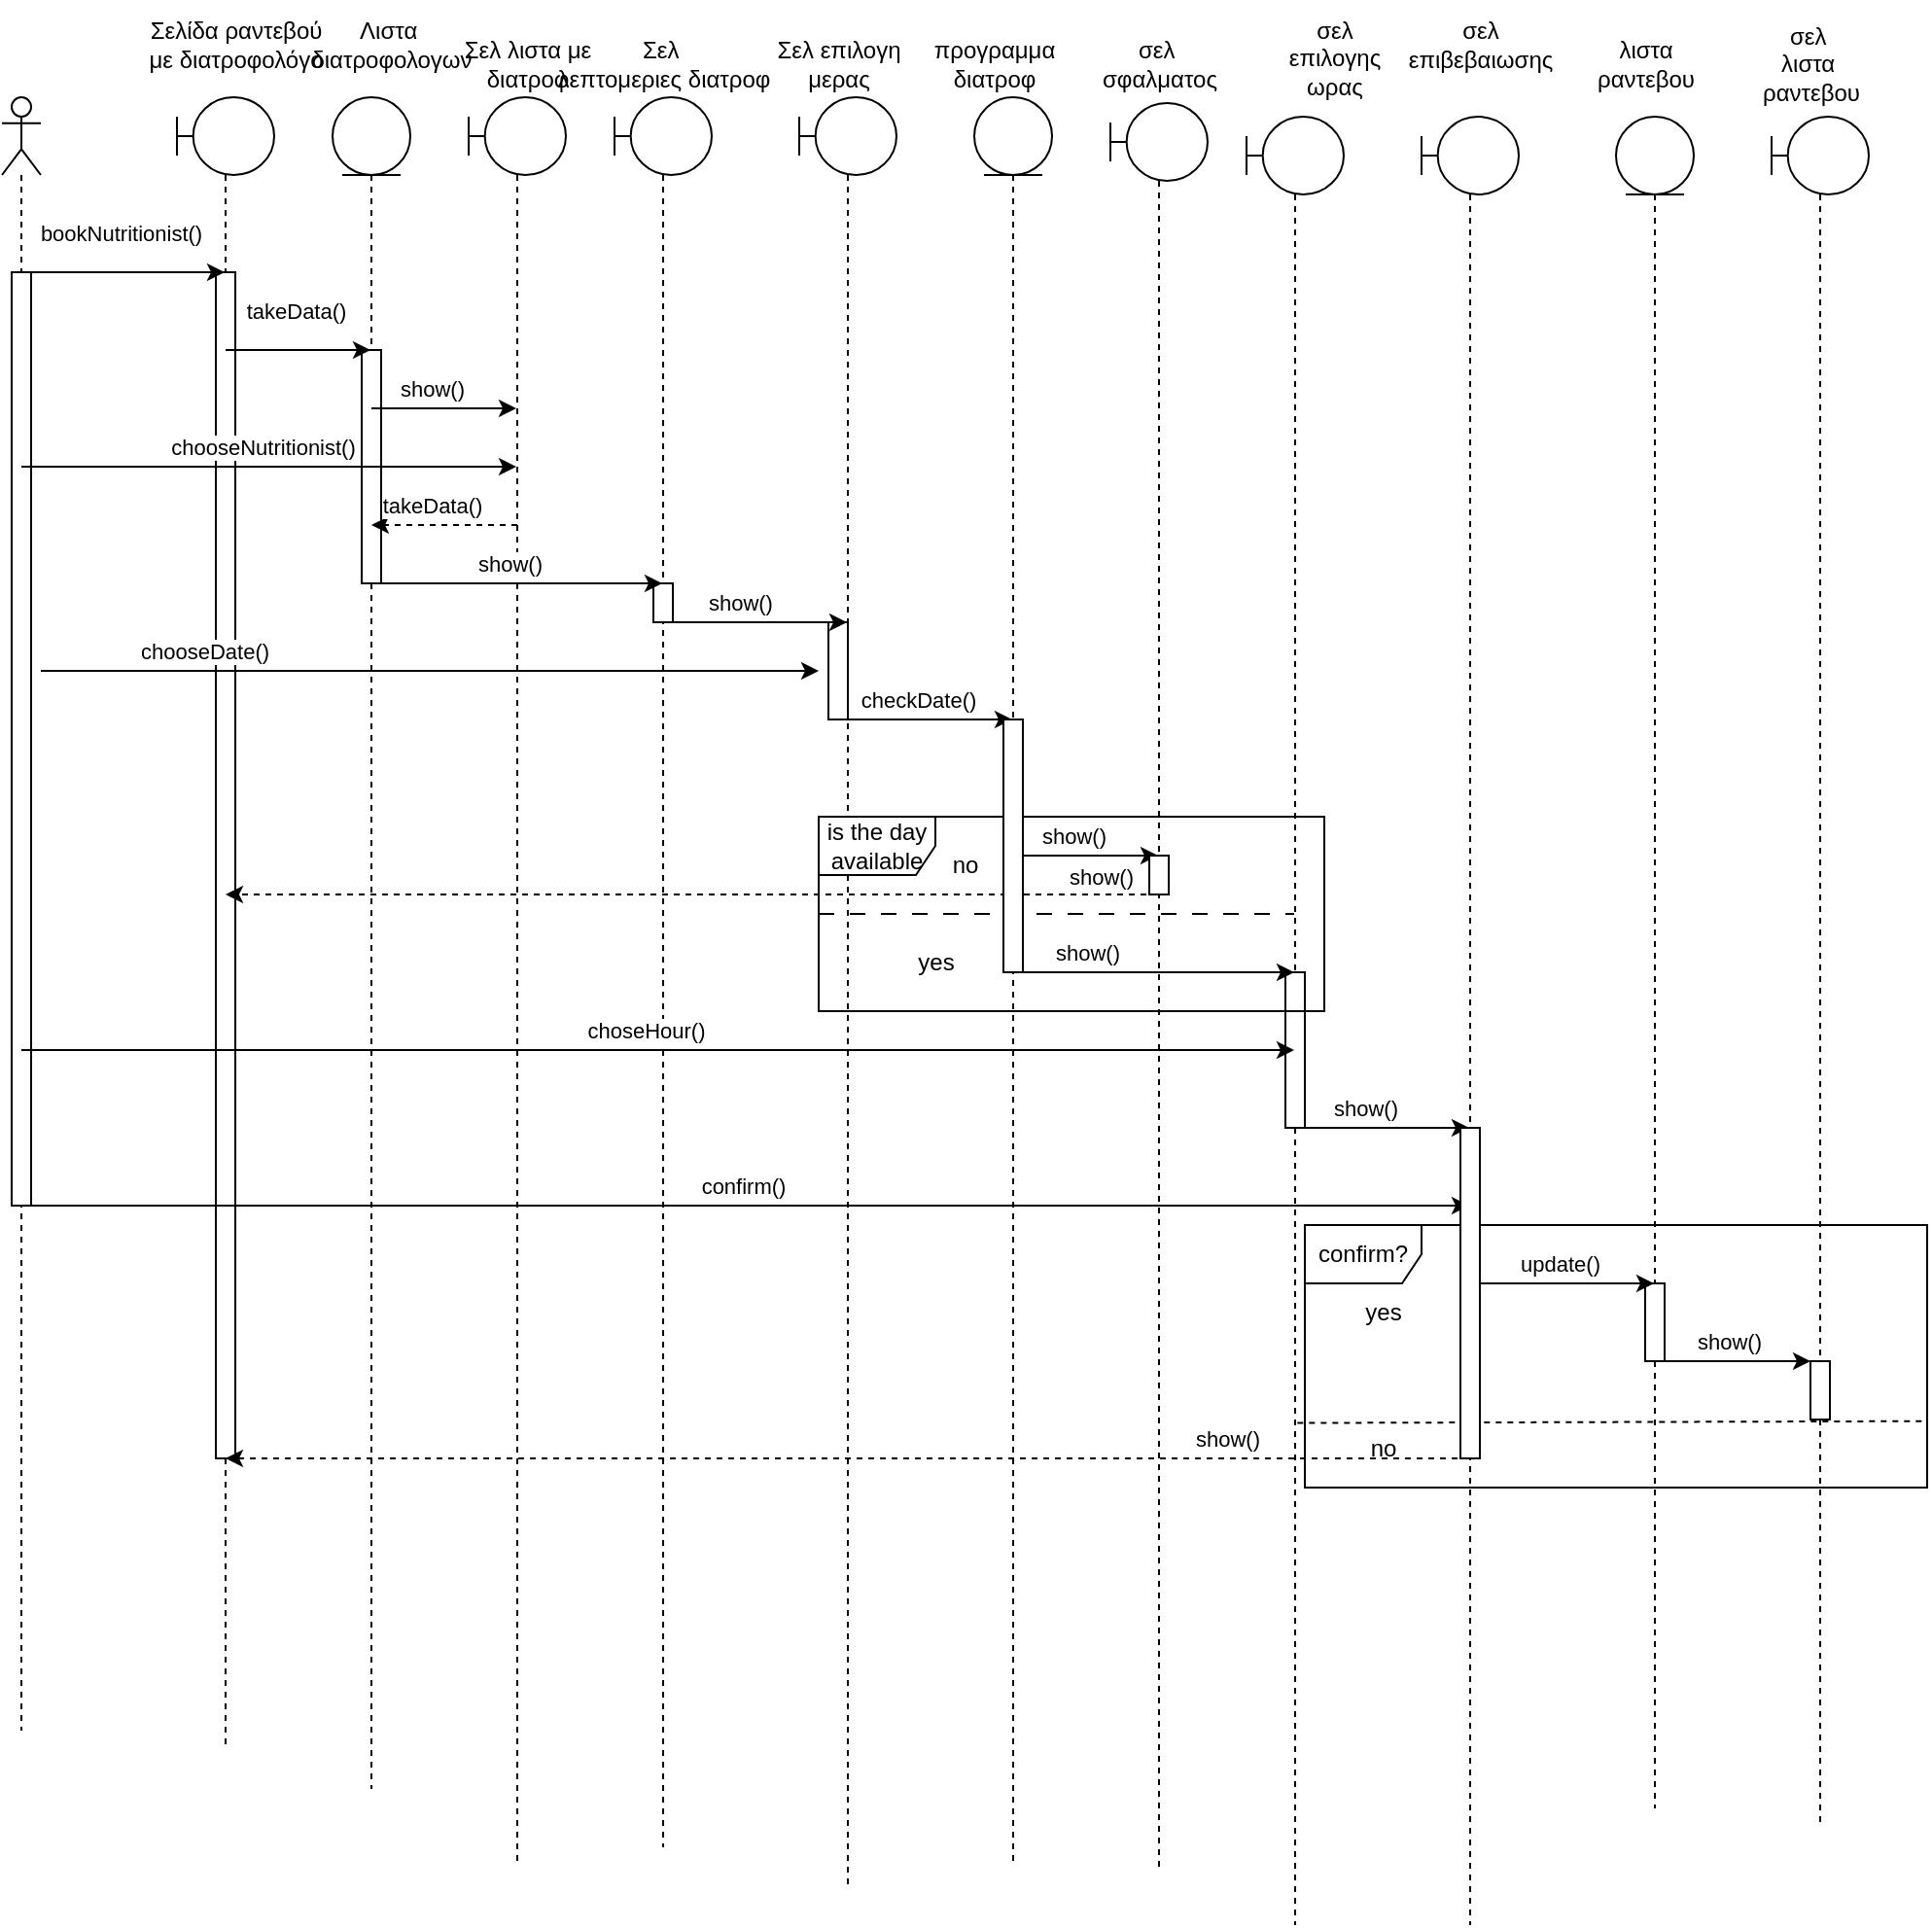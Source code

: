 <mxfile version="21.2.9" type="device">
  <diagram name="Σελίδα-1" id="E-_WtiwZx5cQUKk03LLP">
    <mxGraphModel dx="453" dy="453" grid="1" gridSize="10" guides="1" tooltips="1" connect="1" arrows="1" fold="1" page="1" pageScale="1" pageWidth="1169" pageHeight="1654" math="0" shadow="0">
      <root>
        <mxCell id="0" />
        <mxCell id="1" parent="0" />
        <mxCell id="sFwdMUUMSRQ0KmY-GtLs-32" value="" style="shape=umlLifeline;perimeter=lifelinePerimeter;whiteSpace=wrap;html=1;container=1;dropTarget=0;collapsible=0;recursiveResize=0;outlineConnect=0;portConstraint=eastwest;newEdgeStyle={&quot;edgeStyle&quot;:&quot;elbowEdgeStyle&quot;,&quot;elbow&quot;:&quot;vertical&quot;,&quot;curved&quot;:0,&quot;rounded&quot;:0};participant=umlBoundary;" parent="1" vertex="1">
          <mxGeometry x="190" y="70" width="50" height="850" as="geometry" />
        </mxCell>
        <mxCell id="sFwdMUUMSRQ0KmY-GtLs-108" value="" style="html=1;points=[];perimeter=orthogonalPerimeter;outlineConnect=0;targetShapes=umlLifeline;portConstraint=eastwest;newEdgeStyle={&quot;edgeStyle&quot;:&quot;elbowEdgeStyle&quot;,&quot;elbow&quot;:&quot;vertical&quot;,&quot;curved&quot;:0,&quot;rounded&quot;:0};" parent="sFwdMUUMSRQ0KmY-GtLs-32" vertex="1">
          <mxGeometry x="20" y="90" width="10" height="610" as="geometry" />
        </mxCell>
        <mxCell id="sFwdMUUMSRQ0KmY-GtLs-33" value="" style="shape=umlLifeline;perimeter=lifelinePerimeter;whiteSpace=wrap;html=1;container=1;dropTarget=0;collapsible=0;recursiveResize=0;outlineConnect=0;portConstraint=eastwest;newEdgeStyle={&quot;edgeStyle&quot;:&quot;elbowEdgeStyle&quot;,&quot;elbow&quot;:&quot;vertical&quot;,&quot;curved&quot;:0,&quot;rounded&quot;:0};participant=umlBoundary;" parent="1" vertex="1">
          <mxGeometry x="740" y="80" width="50" height="930" as="geometry" />
        </mxCell>
        <mxCell id="sFwdMUUMSRQ0KmY-GtLs-114" value="" style="html=1;points=[];perimeter=orthogonalPerimeter;outlineConnect=0;targetShapes=umlLifeline;portConstraint=eastwest;newEdgeStyle={&quot;edgeStyle&quot;:&quot;elbowEdgeStyle&quot;,&quot;elbow&quot;:&quot;vertical&quot;,&quot;curved&quot;:0,&quot;rounded&quot;:0};" parent="sFwdMUUMSRQ0KmY-GtLs-33" vertex="1">
          <mxGeometry x="20" y="440" width="10" height="80" as="geometry" />
        </mxCell>
        <mxCell id="sFwdMUUMSRQ0KmY-GtLs-34" value="" style="shape=umlLifeline;perimeter=lifelinePerimeter;whiteSpace=wrap;html=1;container=1;dropTarget=0;collapsible=0;recursiveResize=0;outlineConnect=0;portConstraint=eastwest;newEdgeStyle={&quot;edgeStyle&quot;:&quot;elbowEdgeStyle&quot;,&quot;elbow&quot;:&quot;vertical&quot;,&quot;curved&quot;:0,&quot;rounded&quot;:0};participant=umlBoundary;size=40;" parent="1" vertex="1">
          <mxGeometry x="340" y="70" width="50" height="910" as="geometry" />
        </mxCell>
        <mxCell id="sFwdMUUMSRQ0KmY-GtLs-35" value="" style="shape=umlLifeline;perimeter=lifelinePerimeter;whiteSpace=wrap;html=1;container=1;dropTarget=0;collapsible=0;recursiveResize=0;outlineConnect=0;portConstraint=eastwest;newEdgeStyle={&quot;edgeStyle&quot;:&quot;elbowEdgeStyle&quot;,&quot;elbow&quot;:&quot;vertical&quot;,&quot;curved&quot;:0,&quot;rounded&quot;:0};participant=umlBoundary;" parent="1" vertex="1">
          <mxGeometry x="830" y="80" width="50" height="930" as="geometry" />
        </mxCell>
        <mxCell id="sFwdMUUMSRQ0KmY-GtLs-36" value="" style="shape=umlLifeline;perimeter=lifelinePerimeter;whiteSpace=wrap;html=1;container=1;dropTarget=0;collapsible=0;recursiveResize=0;outlineConnect=0;portConstraint=eastwest;newEdgeStyle={&quot;edgeStyle&quot;:&quot;elbowEdgeStyle&quot;,&quot;elbow&quot;:&quot;vertical&quot;,&quot;curved&quot;:0,&quot;rounded&quot;:0};participant=umlBoundary;" parent="1" vertex="1">
          <mxGeometry x="510" y="70" width="50" height="920" as="geometry" />
        </mxCell>
        <mxCell id="sFwdMUUMSRQ0KmY-GtLs-111" value="" style="html=1;points=[];perimeter=orthogonalPerimeter;outlineConnect=0;targetShapes=umlLifeline;portConstraint=eastwest;newEdgeStyle={&quot;edgeStyle&quot;:&quot;elbowEdgeStyle&quot;,&quot;elbow&quot;:&quot;vertical&quot;,&quot;curved&quot;:0,&quot;rounded&quot;:0};" parent="sFwdMUUMSRQ0KmY-GtLs-36" vertex="1">
          <mxGeometry x="15" y="270" width="10" height="50" as="geometry" />
        </mxCell>
        <mxCell id="sFwdMUUMSRQ0KmY-GtLs-37" value="" style="shape=umlLifeline;perimeter=lifelinePerimeter;whiteSpace=wrap;html=1;container=1;dropTarget=0;collapsible=0;recursiveResize=0;outlineConnect=0;portConstraint=eastwest;newEdgeStyle={&quot;edgeStyle&quot;:&quot;elbowEdgeStyle&quot;,&quot;elbow&quot;:&quot;vertical&quot;,&quot;curved&quot;:0,&quot;rounded&quot;:0};participant=umlBoundary;" parent="1" vertex="1">
          <mxGeometry x="415" y="70" width="50" height="900" as="geometry" />
        </mxCell>
        <mxCell id="sFwdMUUMSRQ0KmY-GtLs-110" value="" style="html=1;points=[];perimeter=orthogonalPerimeter;outlineConnect=0;targetShapes=umlLifeline;portConstraint=eastwest;newEdgeStyle={&quot;edgeStyle&quot;:&quot;elbowEdgeStyle&quot;,&quot;elbow&quot;:&quot;vertical&quot;,&quot;curved&quot;:0,&quot;rounded&quot;:0};" parent="sFwdMUUMSRQ0KmY-GtLs-37" vertex="1">
          <mxGeometry x="20" y="250" width="10" height="20" as="geometry" />
        </mxCell>
        <mxCell id="sFwdMUUMSRQ0KmY-GtLs-38" value="" style="shape=umlLifeline;perimeter=lifelinePerimeter;whiteSpace=wrap;html=1;container=1;dropTarget=0;collapsible=0;recursiveResize=0;outlineConnect=0;portConstraint=eastwest;newEdgeStyle={&quot;edgeStyle&quot;:&quot;elbowEdgeStyle&quot;,&quot;elbow&quot;:&quot;vertical&quot;,&quot;curved&quot;:0,&quot;rounded&quot;:0};participant=umlBoundary;" parent="1" vertex="1">
          <mxGeometry x="670" y="73" width="50" height="907" as="geometry" />
        </mxCell>
        <mxCell id="sFwdMUUMSRQ0KmY-GtLs-41" value="" style="shape=umlLifeline;perimeter=lifelinePerimeter;whiteSpace=wrap;html=1;container=1;dropTarget=0;collapsible=0;recursiveResize=0;outlineConnect=0;portConstraint=eastwest;newEdgeStyle={&quot;edgeStyle&quot;:&quot;elbowEdgeStyle&quot;,&quot;elbow&quot;:&quot;vertical&quot;,&quot;curved&quot;:0,&quot;rounded&quot;:0};participant=umlBoundary;" parent="1" vertex="1">
          <mxGeometry x="1010" y="80" width="50" height="880" as="geometry" />
        </mxCell>
        <mxCell id="sFwdMUUMSRQ0KmY-GtLs-42" value="" style="shape=umlLifeline;perimeter=lifelinePerimeter;whiteSpace=wrap;html=1;container=1;dropTarget=0;collapsible=0;recursiveResize=0;outlineConnect=0;portConstraint=eastwest;newEdgeStyle={&quot;edgeStyle&quot;:&quot;elbowEdgeStyle&quot;,&quot;elbow&quot;:&quot;vertical&quot;,&quot;curved&quot;:0,&quot;rounded&quot;:0};participant=umlActor;" parent="1" vertex="1">
          <mxGeometry x="100" y="70" width="20" height="840" as="geometry" />
        </mxCell>
        <mxCell id="sFwdMUUMSRQ0KmY-GtLs-107" value="" style="html=1;points=[];perimeter=orthogonalPerimeter;outlineConnect=0;targetShapes=umlLifeline;portConstraint=eastwest;newEdgeStyle={&quot;edgeStyle&quot;:&quot;elbowEdgeStyle&quot;,&quot;elbow&quot;:&quot;vertical&quot;,&quot;curved&quot;:0,&quot;rounded&quot;:0};" parent="sFwdMUUMSRQ0KmY-GtLs-42" vertex="1">
          <mxGeometry x="5" y="90" width="10" height="480" as="geometry" />
        </mxCell>
        <mxCell id="sFwdMUUMSRQ0KmY-GtLs-43" value="" style="shape=umlLifeline;perimeter=lifelinePerimeter;whiteSpace=wrap;html=1;container=1;dropTarget=0;collapsible=0;recursiveResize=0;outlineConnect=0;portConstraint=eastwest;newEdgeStyle={&quot;edgeStyle&quot;:&quot;elbowEdgeStyle&quot;,&quot;elbow&quot;:&quot;vertical&quot;,&quot;curved&quot;:0,&quot;rounded&quot;:0};participant=umlEntity;" parent="1" vertex="1">
          <mxGeometry x="270" y="70" width="40" height="870" as="geometry" />
        </mxCell>
        <mxCell id="sFwdMUUMSRQ0KmY-GtLs-109" value="" style="html=1;points=[];perimeter=orthogonalPerimeter;outlineConnect=0;targetShapes=umlLifeline;portConstraint=eastwest;newEdgeStyle={&quot;edgeStyle&quot;:&quot;elbowEdgeStyle&quot;,&quot;elbow&quot;:&quot;vertical&quot;,&quot;curved&quot;:0,&quot;rounded&quot;:0};" parent="sFwdMUUMSRQ0KmY-GtLs-43" vertex="1">
          <mxGeometry x="15" y="130" width="10" height="120" as="geometry" />
        </mxCell>
        <mxCell id="sFwdMUUMSRQ0KmY-GtLs-46" value="" style="shape=umlLifeline;perimeter=lifelinePerimeter;whiteSpace=wrap;html=1;container=1;dropTarget=0;collapsible=0;recursiveResize=0;outlineConnect=0;portConstraint=eastwest;newEdgeStyle={&quot;edgeStyle&quot;:&quot;elbowEdgeStyle&quot;,&quot;elbow&quot;:&quot;vertical&quot;,&quot;curved&quot;:0,&quot;rounded&quot;:0};participant=umlEntity;" parent="1" vertex="1">
          <mxGeometry x="600" y="70" width="40" height="910" as="geometry" />
        </mxCell>
        <mxCell id="sFwdMUUMSRQ0KmY-GtLs-47" value="" style="shape=umlLifeline;perimeter=lifelinePerimeter;whiteSpace=wrap;html=1;container=1;dropTarget=0;collapsible=0;recursiveResize=0;outlineConnect=0;portConstraint=eastwest;newEdgeStyle={&quot;edgeStyle&quot;:&quot;elbowEdgeStyle&quot;,&quot;elbow&quot;:&quot;vertical&quot;,&quot;curved&quot;:0,&quot;rounded&quot;:0};participant=umlEntity;" parent="1" vertex="1">
          <mxGeometry x="930" y="80" width="40" height="870" as="geometry" />
        </mxCell>
        <mxCell id="sFwdMUUMSRQ0KmY-GtLs-117" value="" style="html=1;points=[];perimeter=orthogonalPerimeter;outlineConnect=0;targetShapes=umlLifeline;portConstraint=eastwest;newEdgeStyle={&quot;edgeStyle&quot;:&quot;elbowEdgeStyle&quot;,&quot;elbow&quot;:&quot;vertical&quot;,&quot;curved&quot;:0,&quot;rounded&quot;:0};" parent="sFwdMUUMSRQ0KmY-GtLs-47" vertex="1">
          <mxGeometry x="15" y="600" width="10" height="40" as="geometry" />
        </mxCell>
        <mxCell id="sFwdMUUMSRQ0KmY-GtLs-48" value="Σελίδα ραντεβού&lt;br&gt;με διατροφολόγο" style="text;html=1;align=center;verticalAlign=middle;resizable=0;points=[];autosize=1;strokeColor=none;fillColor=none;" parent="1" vertex="1">
          <mxGeometry x="165" y="23" width="110" height="40" as="geometry" />
        </mxCell>
        <mxCell id="sFwdMUUMSRQ0KmY-GtLs-49" value="Λιστα&amp;nbsp;&lt;br&gt;διατροφολογων" style="text;html=1;align=center;verticalAlign=middle;resizable=0;points=[];autosize=1;strokeColor=none;fillColor=none;" parent="1" vertex="1">
          <mxGeometry x="245" y="23" width="110" height="40" as="geometry" />
        </mxCell>
        <mxCell id="sFwdMUUMSRQ0KmY-GtLs-51" value="bookNutritionist()" style="endArrow=classic;html=1;rounded=0;" parent="1" source="sFwdMUUMSRQ0KmY-GtLs-42" target="sFwdMUUMSRQ0KmY-GtLs-32" edge="1">
          <mxGeometry x="-0.036" y="20" width="50" height="50" relative="1" as="geometry">
            <mxPoint x="130" y="150" as="sourcePoint" />
            <mxPoint x="500" y="270" as="targetPoint" />
            <Array as="points">
              <mxPoint x="170" y="160" />
            </Array>
            <mxPoint as="offset" />
          </mxGeometry>
        </mxCell>
        <mxCell id="sFwdMUUMSRQ0KmY-GtLs-52" value="takeData()" style="endArrow=classic;html=1;rounded=0;" parent="1" source="sFwdMUUMSRQ0KmY-GtLs-32" target="sFwdMUUMSRQ0KmY-GtLs-43" edge="1">
          <mxGeometry x="-0.051" y="20" width="50" height="50" relative="1" as="geometry">
            <mxPoint x="450" y="320" as="sourcePoint" />
            <mxPoint x="500" y="270" as="targetPoint" />
            <Array as="points">
              <mxPoint x="240" y="200" />
            </Array>
            <mxPoint as="offset" />
          </mxGeometry>
        </mxCell>
        <mxCell id="sFwdMUUMSRQ0KmY-GtLs-53" value="show()" style="endArrow=classic;html=1;rounded=0;" parent="1" source="sFwdMUUMSRQ0KmY-GtLs-43" target="sFwdMUUMSRQ0KmY-GtLs-34" edge="1">
          <mxGeometry x="-0.184" y="10" width="50" height="50" relative="1" as="geometry">
            <mxPoint x="450" y="320" as="sourcePoint" />
            <mxPoint x="500" y="270" as="targetPoint" />
            <Array as="points">
              <mxPoint x="330" y="230" />
            </Array>
            <mxPoint as="offset" />
          </mxGeometry>
        </mxCell>
        <mxCell id="sFwdMUUMSRQ0KmY-GtLs-57" value="Σελ λιστα με&lt;br&gt;διατροφ" style="text;html=1;align=center;verticalAlign=middle;resizable=0;points=[];autosize=1;strokeColor=none;fillColor=none;" parent="1" vertex="1">
          <mxGeometry x="325" y="33" width="90" height="40" as="geometry" />
        </mxCell>
        <mxCell id="sFwdMUUMSRQ0KmY-GtLs-58" value="chooseNutritionist()" style="endArrow=classic;html=1;rounded=0;" parent="1" source="sFwdMUUMSRQ0KmY-GtLs-42" target="sFwdMUUMSRQ0KmY-GtLs-34" edge="1">
          <mxGeometry x="-0.028" y="10" width="50" height="50" relative="1" as="geometry">
            <mxPoint x="450" y="320" as="sourcePoint" />
            <mxPoint x="440" y="270" as="targetPoint" />
            <Array as="points">
              <mxPoint x="270" y="260" />
            </Array>
            <mxPoint as="offset" />
          </mxGeometry>
        </mxCell>
        <mxCell id="sFwdMUUMSRQ0KmY-GtLs-60" value="takeData()" style="endArrow=classic;html=1;rounded=0;dashed=1;" parent="1" source="sFwdMUUMSRQ0KmY-GtLs-34" target="sFwdMUUMSRQ0KmY-GtLs-43" edge="1">
          <mxGeometry x="0.192" y="-10" width="50" height="50" relative="1" as="geometry">
            <mxPoint x="330" y="320" as="sourcePoint" />
            <mxPoint x="380" y="270" as="targetPoint" />
            <Array as="points">
              <mxPoint x="365" y="290" />
            </Array>
            <mxPoint as="offset" />
          </mxGeometry>
        </mxCell>
        <mxCell id="sFwdMUUMSRQ0KmY-GtLs-61" value="show()" style="endArrow=classic;html=1;rounded=0;" parent="1" source="sFwdMUUMSRQ0KmY-GtLs-43" target="sFwdMUUMSRQ0KmY-GtLs-37" edge="1">
          <mxGeometry x="-0.059" y="10" width="50" height="50" relative="1" as="geometry">
            <mxPoint x="330" y="380" as="sourcePoint" />
            <mxPoint x="380" y="330" as="targetPoint" />
            <Array as="points">
              <mxPoint x="410" y="320" />
            </Array>
            <mxPoint as="offset" />
          </mxGeometry>
        </mxCell>
        <mxCell id="sFwdMUUMSRQ0KmY-GtLs-62" value="Σελ&amp;nbsp;&lt;br&gt;λεπτομεριες διατροφ" style="text;html=1;align=center;verticalAlign=middle;resizable=0;points=[];autosize=1;strokeColor=none;fillColor=none;" parent="1" vertex="1">
          <mxGeometry x="375" y="33" width="130" height="40" as="geometry" />
        </mxCell>
        <mxCell id="sFwdMUUMSRQ0KmY-GtLs-63" value="" style="endArrow=classic;html=1;rounded=0;" parent="1" edge="1">
          <mxGeometry width="50" height="50" relative="1" as="geometry">
            <mxPoint x="120" y="365" as="sourcePoint" />
            <mxPoint x="520" y="365" as="targetPoint" />
          </mxGeometry>
        </mxCell>
        <mxCell id="sFwdMUUMSRQ0KmY-GtLs-64" value="chooseDate()" style="edgeLabel;html=1;align=center;verticalAlign=middle;resizable=0;points=[];" parent="sFwdMUUMSRQ0KmY-GtLs-63" vertex="1" connectable="0">
          <mxGeometry x="-0.58" y="-1" relative="1" as="geometry">
            <mxPoint y="-11" as="offset" />
          </mxGeometry>
        </mxCell>
        <mxCell id="sFwdMUUMSRQ0KmY-GtLs-65" value="show()&amp;nbsp;" style="endArrow=classic;html=1;rounded=0;" parent="1" source="sFwdMUUMSRQ0KmY-GtLs-37" target="sFwdMUUMSRQ0KmY-GtLs-36" edge="1">
          <mxGeometry x="-0.145" y="10" width="50" height="50" relative="1" as="geometry">
            <mxPoint x="330" y="370" as="sourcePoint" />
            <mxPoint x="380" y="320" as="targetPoint" />
            <Array as="points">
              <mxPoint x="490" y="340" />
            </Array>
            <mxPoint as="offset" />
          </mxGeometry>
        </mxCell>
        <mxCell id="sFwdMUUMSRQ0KmY-GtLs-66" value="Σελ επιλογη&lt;br&gt;μερας" style="text;html=1;align=center;verticalAlign=middle;resizable=0;points=[];autosize=1;strokeColor=none;fillColor=none;" parent="1" vertex="1">
          <mxGeometry x="485" y="33" width="90" height="40" as="geometry" />
        </mxCell>
        <mxCell id="sFwdMUUMSRQ0KmY-GtLs-67" value="checkDate()" style="endArrow=classic;html=1;rounded=0;" parent="1" source="sFwdMUUMSRQ0KmY-GtLs-36" target="sFwdMUUMSRQ0KmY-GtLs-46" edge="1">
          <mxGeometry x="-0.162" y="10" width="50" height="50" relative="1" as="geometry">
            <mxPoint x="534" y="410" as="sourcePoint" />
            <mxPoint x="584" y="360" as="targetPoint" />
            <Array as="points">
              <mxPoint x="580" y="390" />
            </Array>
            <mxPoint as="offset" />
          </mxGeometry>
        </mxCell>
        <mxCell id="sFwdMUUMSRQ0KmY-GtLs-68" value="προγραμμα&lt;br&gt;διατροφ" style="text;html=1;align=center;verticalAlign=middle;resizable=0;points=[];autosize=1;strokeColor=none;fillColor=none;" parent="1" vertex="1">
          <mxGeometry x="565" y="33" width="90" height="40" as="geometry" />
        </mxCell>
        <mxCell id="sFwdMUUMSRQ0KmY-GtLs-69" value="σελ&lt;br&gt;επιλογης&lt;br&gt;ωρας" style="text;html=1;align=center;verticalAlign=middle;resizable=0;points=[];autosize=1;strokeColor=none;fillColor=none;" parent="1" vertex="1">
          <mxGeometry x="750" y="20" width="70" height="60" as="geometry" />
        </mxCell>
        <mxCell id="sFwdMUUMSRQ0KmY-GtLs-72" value="is the day available" style="shape=umlFrame;whiteSpace=wrap;html=1;pointerEvents=0;" parent="1" vertex="1">
          <mxGeometry x="520" y="440" width="260" height="100" as="geometry" />
        </mxCell>
        <mxCell id="sFwdMUUMSRQ0KmY-GtLs-73" value="" style="endArrow=none;dashed=1;html=1;rounded=0;dashPattern=8 8;" parent="1" target="sFwdMUUMSRQ0KmY-GtLs-33" edge="1">
          <mxGeometry width="50" height="50" relative="1" as="geometry">
            <mxPoint x="520" y="490" as="sourcePoint" />
            <mxPoint x="580" y="280" as="targetPoint" />
            <Array as="points">
              <mxPoint x="550" y="490" />
              <mxPoint x="580" y="490" />
              <mxPoint x="660" y="490" />
            </Array>
          </mxGeometry>
        </mxCell>
        <mxCell id="sFwdMUUMSRQ0KmY-GtLs-74" value="no" style="text;html=1;align=center;verticalAlign=middle;resizable=0;points=[];autosize=1;strokeColor=none;fillColor=none;" parent="1" vertex="1">
          <mxGeometry x="575" y="450" width="40" height="30" as="geometry" />
        </mxCell>
        <mxCell id="sFwdMUUMSRQ0KmY-GtLs-76" value="yes" style="text;html=1;align=center;verticalAlign=middle;resizable=0;points=[];autosize=1;strokeColor=none;fillColor=none;" parent="1" vertex="1">
          <mxGeometry x="560" y="500" width="40" height="30" as="geometry" />
        </mxCell>
        <mxCell id="sFwdMUUMSRQ0KmY-GtLs-78" value="σελ&amp;nbsp;&lt;br&gt;σφαλματος" style="text;html=1;align=center;verticalAlign=middle;resizable=0;points=[];autosize=1;strokeColor=none;fillColor=none;" parent="1" vertex="1">
          <mxGeometry x="655" y="33" width="80" height="40" as="geometry" />
        </mxCell>
        <mxCell id="sFwdMUUMSRQ0KmY-GtLs-79" value="show()" style="endArrow=classic;html=1;rounded=0;" parent="1" source="sFwdMUUMSRQ0KmY-GtLs-46" target="sFwdMUUMSRQ0KmY-GtLs-33" edge="1">
          <mxGeometry x="-0.476" y="10" width="50" height="50" relative="1" as="geometry">
            <mxPoint x="530" y="330" as="sourcePoint" />
            <mxPoint x="580" y="280" as="targetPoint" />
            <Array as="points">
              <mxPoint x="730" y="520" />
            </Array>
            <mxPoint as="offset" />
          </mxGeometry>
        </mxCell>
        <mxCell id="sFwdMUUMSRQ0KmY-GtLs-81" value="show()" style="endArrow=classic;html=1;rounded=0;" parent="1" source="sFwdMUUMSRQ0KmY-GtLs-46" target="sFwdMUUMSRQ0KmY-GtLs-38" edge="1">
          <mxGeometry x="-0.184" y="10" width="50" height="50" relative="1" as="geometry">
            <mxPoint x="530" y="330" as="sourcePoint" />
            <mxPoint x="580" y="280" as="targetPoint" />
            <Array as="points">
              <mxPoint x="660" y="460" />
            </Array>
            <mxPoint as="offset" />
          </mxGeometry>
        </mxCell>
        <mxCell id="sFwdMUUMSRQ0KmY-GtLs-82" value="show()" style="endArrow=classic;html=1;rounded=0;dashed=1;" parent="1" source="sFwdMUUMSRQ0KmY-GtLs-38" target="sFwdMUUMSRQ0KmY-GtLs-32" edge="1">
          <mxGeometry x="-0.875" y="-9" width="50" height="50" relative="1" as="geometry">
            <mxPoint x="700" y="549" as="sourcePoint" />
            <mxPoint x="580" y="280" as="targetPoint" />
            <Array as="points">
              <mxPoint x="470" y="480" />
            </Array>
            <mxPoint as="offset" />
          </mxGeometry>
        </mxCell>
        <mxCell id="sFwdMUUMSRQ0KmY-GtLs-88" value="σελ &lt;br&gt;επιβεβαιωσης" style="text;html=1;align=center;verticalAlign=middle;resizable=0;points=[];autosize=1;strokeColor=none;fillColor=none;" parent="1" vertex="1">
          <mxGeometry x="810" y="23" width="100" height="40" as="geometry" />
        </mxCell>
        <mxCell id="sFwdMUUMSRQ0KmY-GtLs-92" value="confirm?" style="shape=umlFrame;whiteSpace=wrap;html=1;pointerEvents=0;" parent="1" vertex="1">
          <mxGeometry x="770" y="650" width="320" height="135" as="geometry" />
        </mxCell>
        <mxCell id="sFwdMUUMSRQ0KmY-GtLs-93" value="" style="endArrow=none;dashed=1;html=1;rounded=0;entryX=1;entryY=0.747;entryDx=0;entryDy=0;entryPerimeter=0;exitX=-0.012;exitY=0.754;exitDx=0;exitDy=0;exitPerimeter=0;" parent="1" source="sFwdMUUMSRQ0KmY-GtLs-92" target="sFwdMUUMSRQ0KmY-GtLs-92" edge="1">
          <mxGeometry width="50" height="50" relative="1" as="geometry">
            <mxPoint x="530" y="590" as="sourcePoint" />
            <mxPoint x="580" y="540" as="targetPoint" />
          </mxGeometry>
        </mxCell>
        <mxCell id="sFwdMUUMSRQ0KmY-GtLs-94" value="yes" style="text;html=1;align=center;verticalAlign=middle;resizable=0;points=[];autosize=1;strokeColor=none;fillColor=none;" parent="1" vertex="1">
          <mxGeometry x="790" y="680" width="40" height="30" as="geometry" />
        </mxCell>
        <mxCell id="sFwdMUUMSRQ0KmY-GtLs-95" value="no" style="text;html=1;align=center;verticalAlign=middle;resizable=0;points=[];autosize=1;strokeColor=none;fillColor=none;" parent="1" vertex="1">
          <mxGeometry x="790" y="750" width="40" height="30" as="geometry" />
        </mxCell>
        <mxCell id="sFwdMUUMSRQ0KmY-GtLs-97" value="show()" style="endArrow=classic;html=1;rounded=0;" parent="1" source="sFwdMUUMSRQ0KmY-GtLs-33" target="sFwdMUUMSRQ0KmY-GtLs-35" edge="1">
          <mxGeometry x="-0.209" y="10" width="50" height="50" relative="1" as="geometry">
            <mxPoint x="530" y="600" as="sourcePoint" />
            <mxPoint x="580" y="550" as="targetPoint" />
            <Array as="points">
              <mxPoint x="800" y="600" />
              <mxPoint x="830" y="600" />
              <mxPoint x="850" y="600" />
            </Array>
            <mxPoint as="offset" />
          </mxGeometry>
        </mxCell>
        <mxCell id="sFwdMUUMSRQ0KmY-GtLs-99" value="choseHour()" style="endArrow=classic;html=1;rounded=0;" parent="1" source="sFwdMUUMSRQ0KmY-GtLs-42" target="sFwdMUUMSRQ0KmY-GtLs-33" edge="1">
          <mxGeometry x="-0.021" y="10" width="50" height="50" relative="1" as="geometry">
            <mxPoint x="530" y="480" as="sourcePoint" />
            <mxPoint x="580" y="430" as="targetPoint" />
            <Array as="points">
              <mxPoint x="490" y="560" />
            </Array>
            <mxPoint as="offset" />
          </mxGeometry>
        </mxCell>
        <mxCell id="sFwdMUUMSRQ0KmY-GtLs-100" value="confirm()" style="endArrow=classic;html=1;rounded=0;" parent="1" source="sFwdMUUMSRQ0KmY-GtLs-42" target="sFwdMUUMSRQ0KmY-GtLs-35" edge="1">
          <mxGeometry x="-0.005" y="10" width="50" height="50" relative="1" as="geometry">
            <mxPoint x="530" y="600" as="sourcePoint" />
            <mxPoint x="580" y="550" as="targetPoint" />
            <Array as="points">
              <mxPoint x="480" y="640" />
            </Array>
            <mxPoint as="offset" />
          </mxGeometry>
        </mxCell>
        <mxCell id="sFwdMUUMSRQ0KmY-GtLs-101" value="show()" style="endArrow=classic;html=1;rounded=0;dashed=1;" parent="1" source="sFwdMUUMSRQ0KmY-GtLs-35" target="sFwdMUUMSRQ0KmY-GtLs-32" edge="1">
          <mxGeometry x="-0.611" y="-10" width="50" height="50" relative="1" as="geometry">
            <mxPoint x="390" y="600" as="sourcePoint" />
            <mxPoint x="440" y="550" as="targetPoint" />
            <Array as="points">
              <mxPoint x="490" y="770" />
            </Array>
            <mxPoint as="offset" />
          </mxGeometry>
        </mxCell>
        <mxCell id="sFwdMUUMSRQ0KmY-GtLs-102" value="update()" style="endArrow=classic;html=1;rounded=0;" parent="1" source="sFwdMUUMSRQ0KmY-GtLs-35" target="sFwdMUUMSRQ0KmY-GtLs-47" edge="1">
          <mxGeometry x="-0.04" y="10" width="50" height="50" relative="1" as="geometry">
            <mxPoint x="390" y="480" as="sourcePoint" />
            <mxPoint x="440" y="430" as="targetPoint" />
            <Array as="points">
              <mxPoint x="900" y="680" />
            </Array>
            <mxPoint as="offset" />
          </mxGeometry>
        </mxCell>
        <mxCell id="sFwdMUUMSRQ0KmY-GtLs-103" value="λιστα&lt;br&gt;ραντεβου" style="text;html=1;align=center;verticalAlign=middle;resizable=0;points=[];autosize=1;strokeColor=none;fillColor=none;" parent="1" vertex="1">
          <mxGeometry x="910" y="33" width="70" height="40" as="geometry" />
        </mxCell>
        <mxCell id="sFwdMUUMSRQ0KmY-GtLs-105" value="σελ&amp;nbsp;&lt;br&gt;λιστα&amp;nbsp;&lt;br&gt;ραντεβου" style="text;html=1;align=center;verticalAlign=middle;resizable=0;points=[];autosize=1;strokeColor=none;fillColor=none;" parent="1" vertex="1">
          <mxGeometry x="995" y="23" width="70" height="60" as="geometry" />
        </mxCell>
        <mxCell id="sFwdMUUMSRQ0KmY-GtLs-106" value="show()" style="endArrow=classic;html=1;rounded=0;" parent="1" source="sFwdMUUMSRQ0KmY-GtLs-47" target="sFwdMUUMSRQ0KmY-GtLs-118" edge="1">
          <mxGeometry x="-0.045" y="10" width="50" height="50" relative="1" as="geometry">
            <mxPoint x="490" y="460" as="sourcePoint" />
            <mxPoint x="540" y="410" as="targetPoint" />
            <Array as="points">
              <mxPoint x="990" y="720" />
            </Array>
            <mxPoint as="offset" />
          </mxGeometry>
        </mxCell>
        <mxCell id="sFwdMUUMSRQ0KmY-GtLs-112" value="" style="html=1;points=[];perimeter=orthogonalPerimeter;outlineConnect=0;targetShapes=umlLifeline;portConstraint=eastwest;newEdgeStyle={&quot;edgeStyle&quot;:&quot;elbowEdgeStyle&quot;,&quot;elbow&quot;:&quot;vertical&quot;,&quot;curved&quot;:0,&quot;rounded&quot;:0};" parent="1" vertex="1">
          <mxGeometry x="615" y="390" width="10" height="130" as="geometry" />
        </mxCell>
        <mxCell id="sFwdMUUMSRQ0KmY-GtLs-113" value="" style="html=1;points=[];perimeter=orthogonalPerimeter;outlineConnect=0;targetShapes=umlLifeline;portConstraint=eastwest;newEdgeStyle={&quot;edgeStyle&quot;:&quot;elbowEdgeStyle&quot;,&quot;elbow&quot;:&quot;vertical&quot;,&quot;curved&quot;:0,&quot;rounded&quot;:0};direction=west;" parent="1" vertex="1">
          <mxGeometry x="690" y="460" width="10" height="20" as="geometry" />
        </mxCell>
        <mxCell id="sFwdMUUMSRQ0KmY-GtLs-116" value="" style="html=1;points=[];perimeter=orthogonalPerimeter;outlineConnect=0;targetShapes=umlLifeline;portConstraint=eastwest;newEdgeStyle={&quot;edgeStyle&quot;:&quot;elbowEdgeStyle&quot;,&quot;elbow&quot;:&quot;vertical&quot;,&quot;curved&quot;:0,&quot;rounded&quot;:0};" parent="1" vertex="1">
          <mxGeometry x="850" y="600" width="10" height="170" as="geometry" />
        </mxCell>
        <mxCell id="sFwdMUUMSRQ0KmY-GtLs-118" value="" style="html=1;points=[];perimeter=orthogonalPerimeter;outlineConnect=0;targetShapes=umlLifeline;portConstraint=eastwest;newEdgeStyle={&quot;edgeStyle&quot;:&quot;elbowEdgeStyle&quot;,&quot;elbow&quot;:&quot;vertical&quot;,&quot;curved&quot;:0,&quot;rounded&quot;:0};" parent="1" vertex="1">
          <mxGeometry x="1030" y="720" width="10" height="30" as="geometry" />
        </mxCell>
      </root>
    </mxGraphModel>
  </diagram>
</mxfile>
